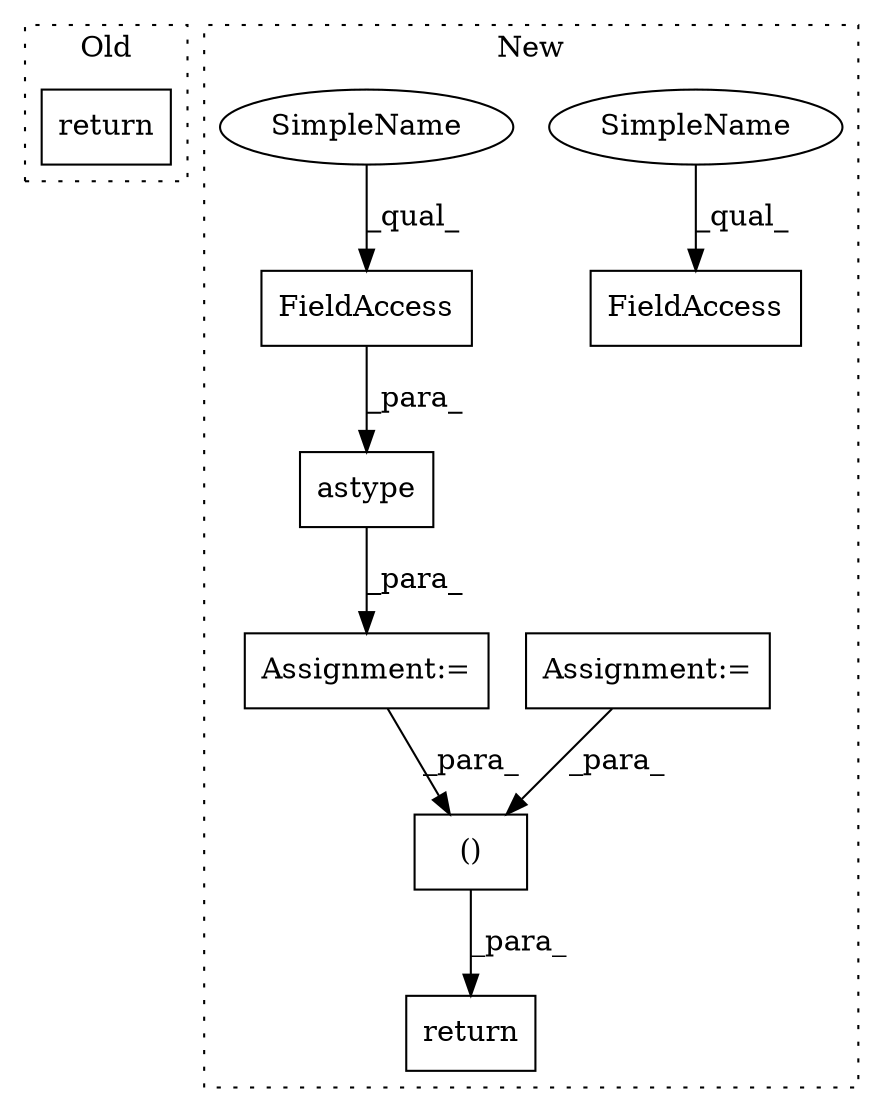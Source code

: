 digraph G {
subgraph cluster0 {
1 [label="return" a="41" s="8401" l="7" shape="box"];
label = "Old";
style="dotted";
}
subgraph cluster1 {
2 [label="astype" a="32" s="8796,8820" l="7,1" shape="box"];
3 [label="return" a="41" s="8870" l="12" shape="box"];
4 [label="FieldAccess" a="22" s="8803" l="11" shape="box"];
5 [label="Assignment:=" a="7" s="8788" l="1" shape="box"];
6 [label="Assignment:=" a="7" s="8480" l="2" shape="box"];
7 [label="FieldAccess" a="22" s="8846" l="11" shape="box"];
8 [label="()" a="106" s="8882" l="39" shape="box"];
9 [label="SimpleName" a="42" s="8846" l="5" shape="ellipse"];
10 [label="SimpleName" a="42" s="8803" l="5" shape="ellipse"];
label = "New";
style="dotted";
}
2 -> 5 [label="_para_"];
4 -> 2 [label="_para_"];
5 -> 8 [label="_para_"];
6 -> 8 [label="_para_"];
8 -> 3 [label="_para_"];
9 -> 7 [label="_qual_"];
10 -> 4 [label="_qual_"];
}
